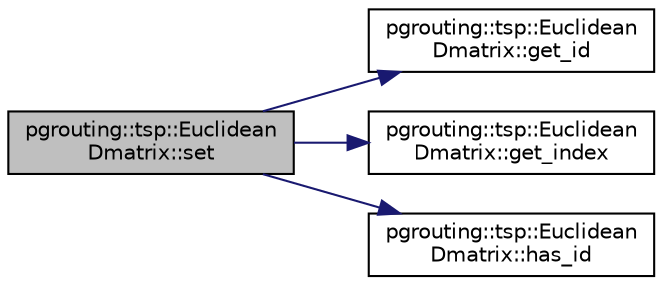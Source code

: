 digraph "pgrouting::tsp::EuclideanDmatrix::set"
{
  edge [fontname="Helvetica",fontsize="10",labelfontname="Helvetica",labelfontsize="10"];
  node [fontname="Helvetica",fontsize="10",shape=record];
  rankdir="LR";
  Node55 [label="pgrouting::tsp::Euclidean\lDmatrix::set",height=0.2,width=0.4,color="black", fillcolor="grey75", style="filled", fontcolor="black"];
  Node55 -> Node56 [color="midnightblue",fontsize="10",style="solid",fontname="Helvetica"];
  Node56 [label="pgrouting::tsp::Euclidean\lDmatrix::get_id",height=0.2,width=0.4,color="black", fillcolor="white", style="filled",URL="$classpgrouting_1_1tsp_1_1EuclideanDmatrix.html#aeb650b1af1a7b87fe5e816b254f750e5",tooltip="idx -> original id "];
  Node55 -> Node57 [color="midnightblue",fontsize="10",style="solid",fontname="Helvetica"];
  Node57 [label="pgrouting::tsp::Euclidean\lDmatrix::get_index",height=0.2,width=0.4,color="black", fillcolor="white", style="filled",URL="$classpgrouting_1_1tsp_1_1EuclideanDmatrix.html#a47ff7f918a1282ee1aa4c21e55f3b9b1",tooltip="original id -> idx "];
  Node55 -> Node58 [color="midnightblue",fontsize="10",style="solid",fontname="Helvetica"];
  Node58 [label="pgrouting::tsp::Euclidean\lDmatrix::has_id",height=0.2,width=0.4,color="black", fillcolor="white", style="filled",URL="$classpgrouting_1_1tsp_1_1EuclideanDmatrix.html#a329a73e9236ef75b167d2339bafdbdb1",tooltip="original id -> true "];
}
